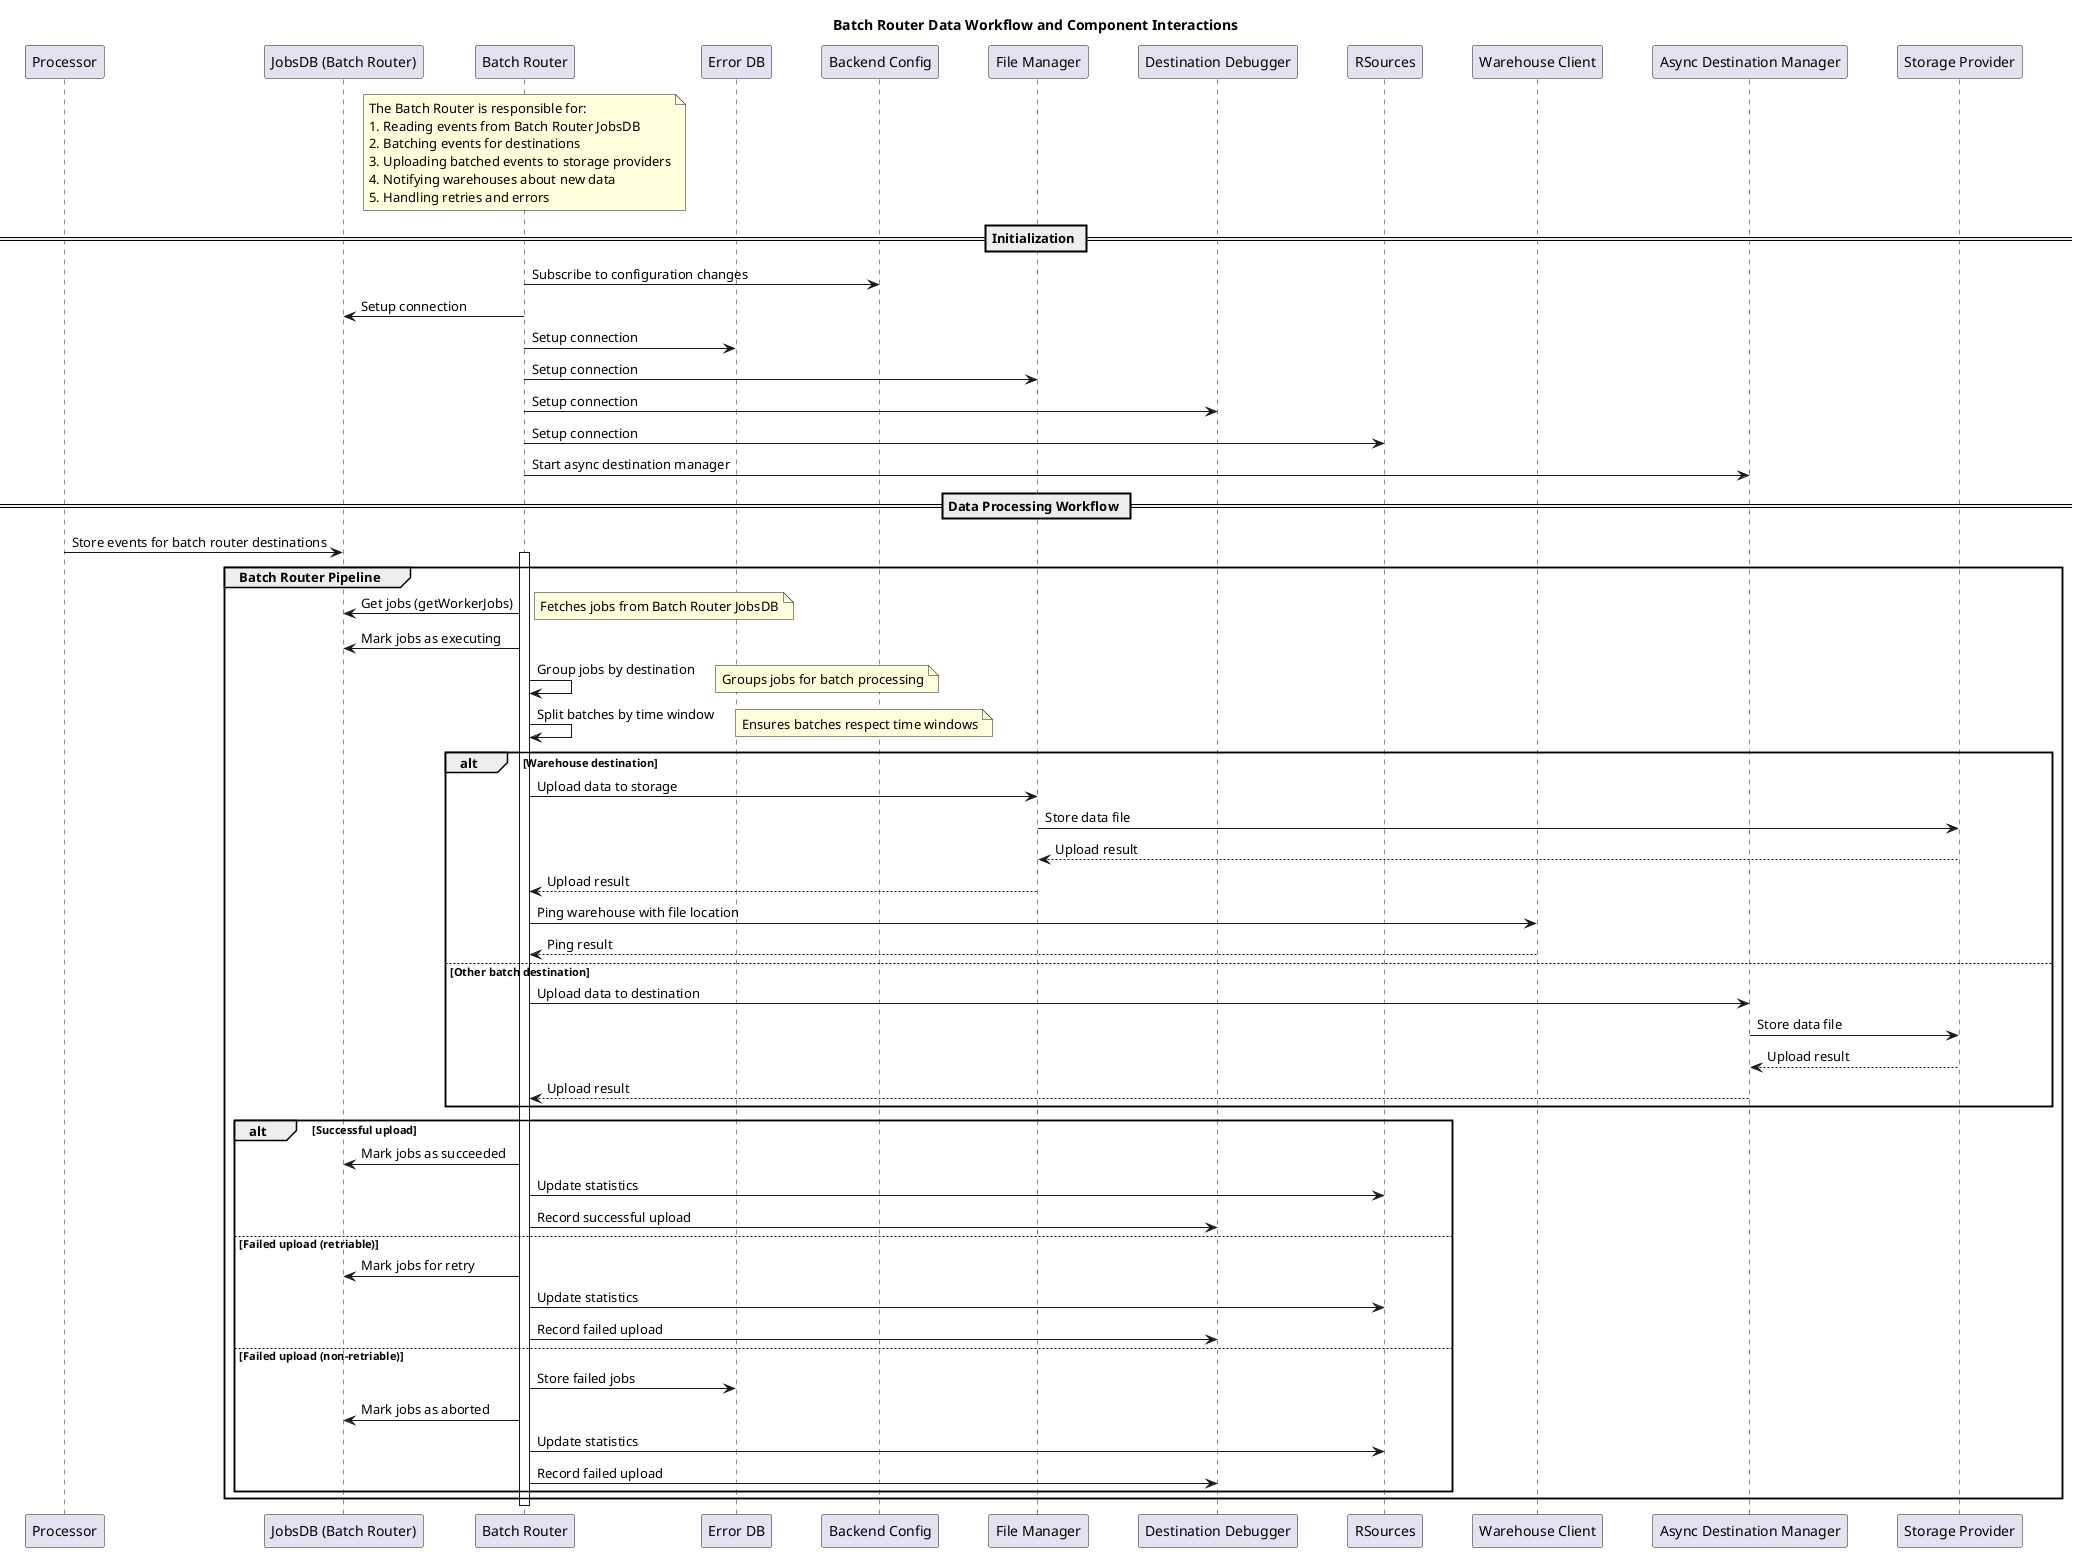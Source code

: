 @startuml Batch Router Sequence Diagram

skinparam ParticipantPadding 20
skinparam BoxPadding 10

title Batch Router Data Workflow and Component Interactions

participant "Processor" as processor
participant "JobsDB (Batch Router)" as batchRouterDB
participant "Batch Router" as batchRouter
participant "Error DB" as errorDB
participant "Backend Config" as backendConfig
participant "File Manager" as fileManager
participant "Destination Debugger" as destDebugger
participant "RSources" as rsources
participant "Warehouse Client" as warehouseClient
participant "Async Destination Manager" as asyncDestManager
participant "Storage Provider" as storageProvider

note over batchRouter
  The Batch Router is responsible for:
  1. Reading events from Batch Router JobsDB
  2. Batching events for destinations
  3. Uploading batched events to storage providers
  4. Notifying warehouses about new data
  5. Handling retries and errors
end note

== Initialization ==
batchRouter -> backendConfig: Subscribe to configuration changes
batchRouter -> batchRouterDB: Setup connection
batchRouter -> errorDB: Setup connection
batchRouter -> fileManager: Setup connection
batchRouter -> destDebugger: Setup connection
batchRouter -> rsources: Setup connection
batchRouter -> asyncDestManager: Start async destination manager

== Data Processing Workflow ==

processor -> batchRouterDB: Store events for batch router destinations
activate batchRouter

group Batch Router Pipeline
    batchRouter -> batchRouterDB: Get jobs (getWorkerJobs)
    note right: Fetches jobs from Batch Router JobsDB

    batchRouter -> batchRouterDB: Mark jobs as executing

    batchRouter -> batchRouter: Group jobs by destination
    note right: Groups jobs for batch processing

    batchRouter -> batchRouter: Split batches by time window
    note right: Ensures batches respect time windows

    alt Warehouse destination
        batchRouter -> fileManager: Upload data to storage
        fileManager -> storageProvider: Store data file
        storageProvider --> fileManager: Upload result
        fileManager --> batchRouter: Upload result

        batchRouter -> warehouseClient: Ping warehouse with file location
        warehouseClient --> batchRouter: Ping result
    else Other batch destination
        batchRouter -> asyncDestManager: Upload data to destination
        asyncDestManager -> storageProvider: Store data file
        storageProvider --> asyncDestManager: Upload result
        asyncDestManager --> batchRouter: Upload result
    end

    alt Successful upload
        batchRouter -> batchRouterDB: Mark jobs as succeeded
        batchRouter -> rsources: Update statistics
        batchRouter -> destDebugger: Record successful upload
    else Failed upload (retriable)
        batchRouter -> batchRouterDB: Mark jobs for retry
        batchRouter -> rsources: Update statistics
        batchRouter -> destDebugger: Record failed upload
    else Failed upload (non-retriable)
        batchRouter -> errorDB: Store failed jobs
        batchRouter -> batchRouterDB: Mark jobs as aborted
        batchRouter -> rsources: Update statistics
        batchRouter -> destDebugger: Record failed upload
    end
end

deactivate batchRouter

@enduml
